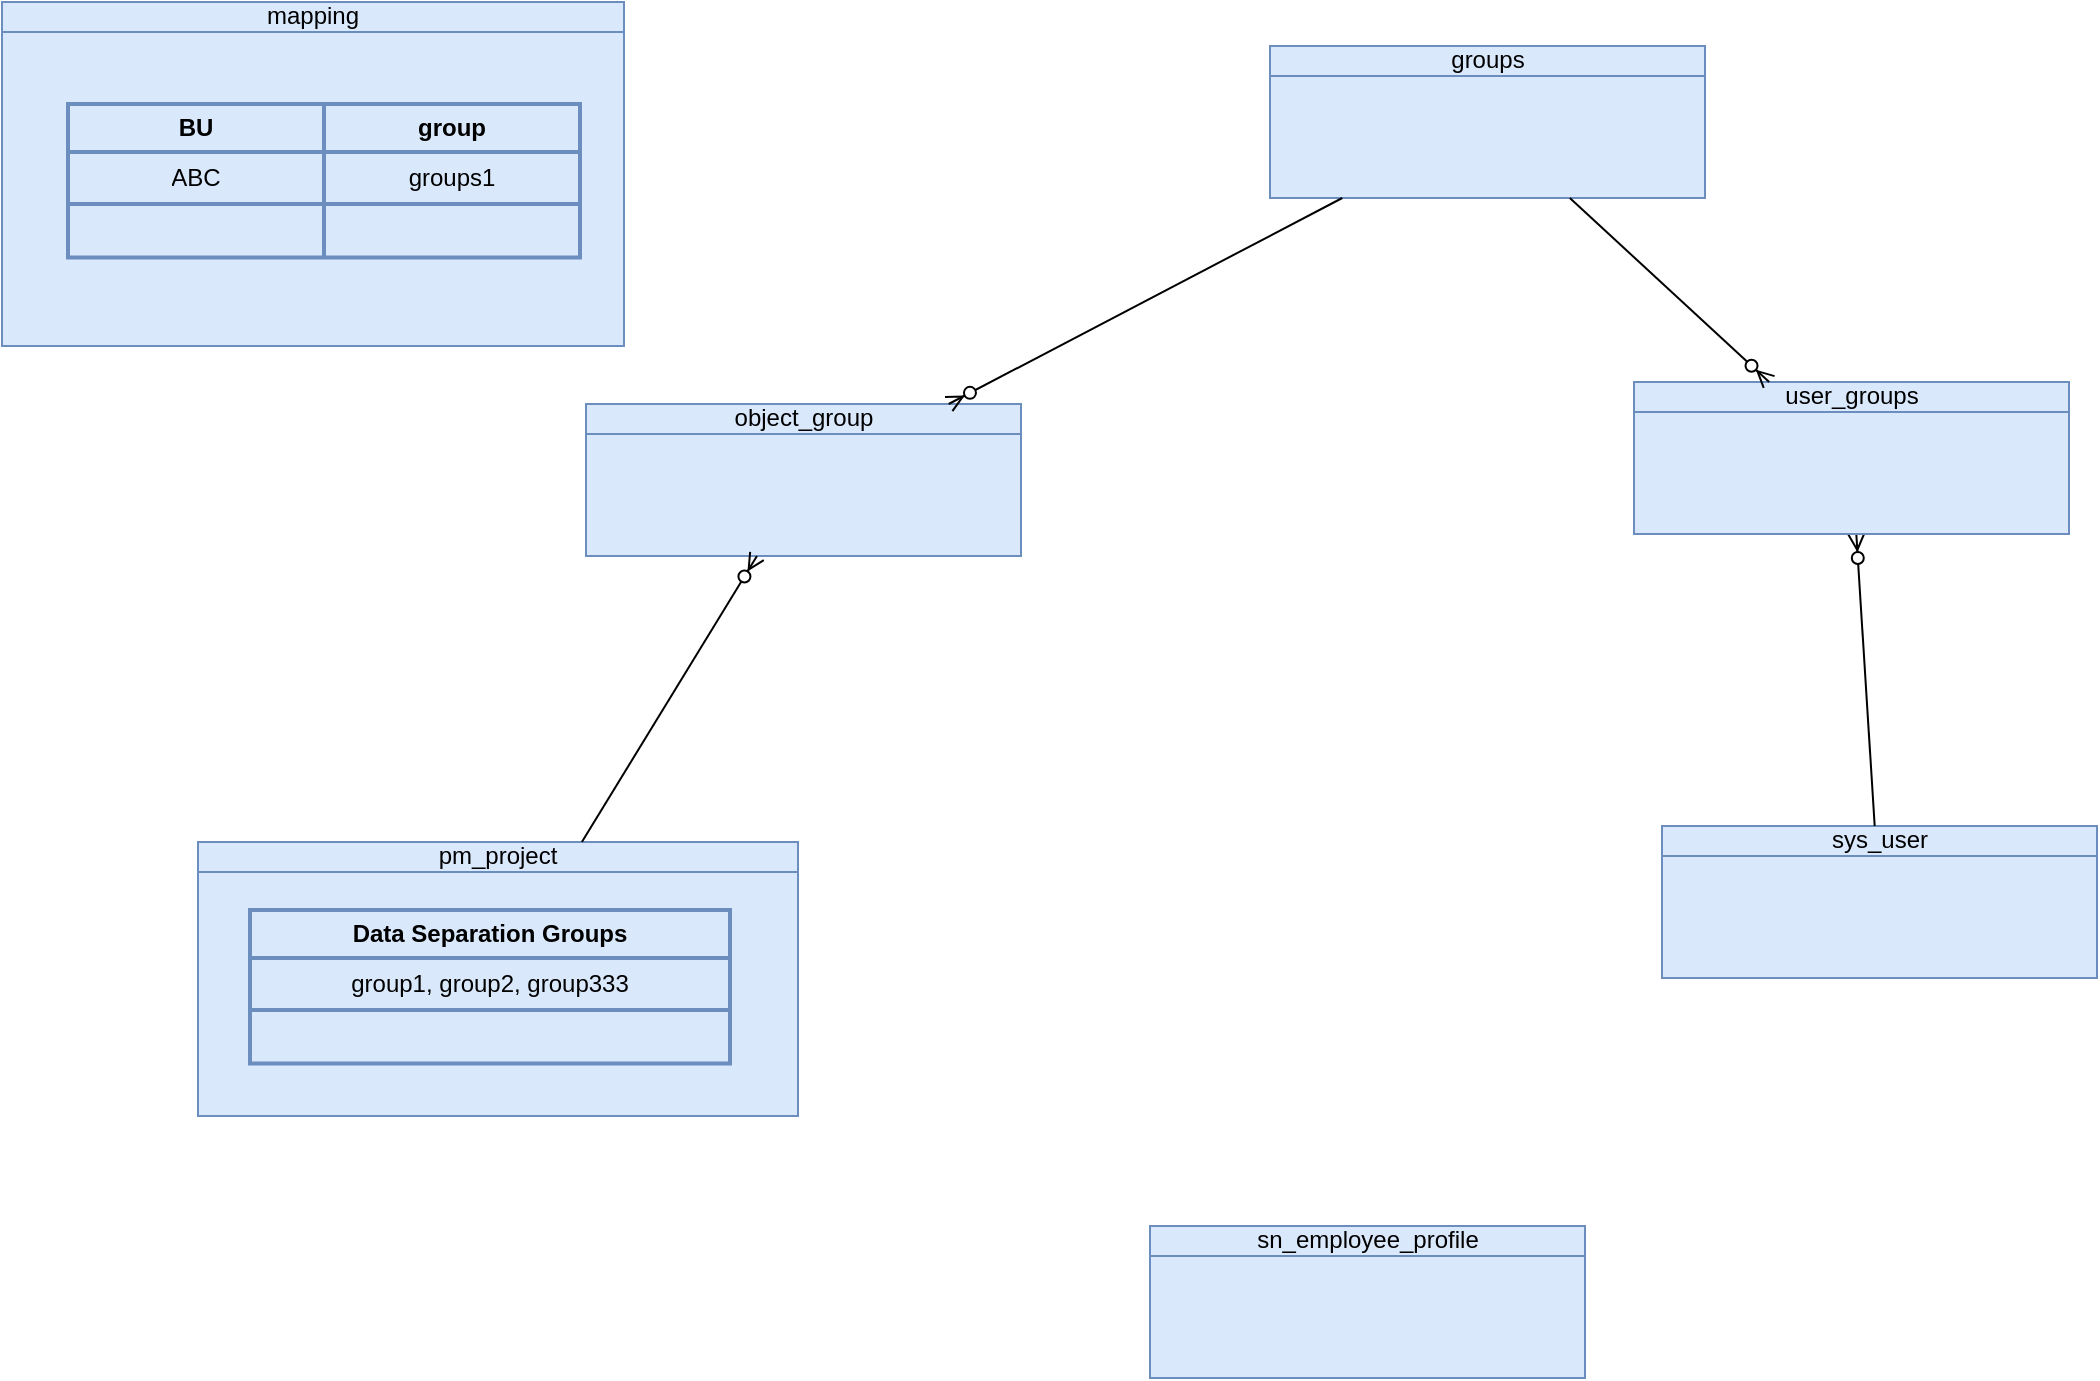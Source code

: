 <mxfile version="26.0.15">
  <diagram name="Page-1" id="sz_8OK9DjuwV77Zi9T6v">
    <mxGraphModel dx="1671" dy="2824" grid="0" gridSize="10" guides="0" tooltips="1" connect="0" arrows="0" fold="1" page="1" pageScale="1" pageWidth="1169" pageHeight="827" math="0" shadow="0">
      <root>
        <mxCell id="0" />
        <mxCell id="1" parent="0" />
        <mxCell id="XKZ_Q6WXGp6OMJcAYRlA-1" value="object_group" style="html=1;outlineConnect=0;whiteSpace=wrap;fillColor=#dae8fc;shape=mxgraph.archimate3.businessObject;overflow=fill;strokeColor=#6c8ebf;" vertex="1" parent="1">
          <mxGeometry x="298" y="-1441" width="217.5" height="76" as="geometry" />
        </mxCell>
        <mxCell id="XKZ_Q6WXGp6OMJcAYRlA-2" value="pm_project" style="html=1;outlineConnect=0;whiteSpace=wrap;fillColor=#dae8fc;shape=mxgraph.archimate3.businessObject;overflow=fill;strokeColor=#6c8ebf;" vertex="1" parent="1">
          <mxGeometry x="104" y="-1222" width="300" height="137" as="geometry" />
        </mxCell>
        <mxCell id="XKZ_Q6WXGp6OMJcAYRlA-3" value="" style="fontSize=12;html=1;endArrow=ERzeroToMany;endFill=1;rounded=0;" edge="1" parent="1" source="XKZ_Q6WXGp6OMJcAYRlA-2" target="XKZ_Q6WXGp6OMJcAYRlA-1">
          <mxGeometry width="100" height="100" relative="1" as="geometry">
            <mxPoint x="219" y="-1302" as="sourcePoint" />
            <mxPoint x="220" y="-1128" as="targetPoint" />
          </mxGeometry>
        </mxCell>
        <mxCell id="XKZ_Q6WXGp6OMJcAYRlA-4" value="sys_user" style="html=1;outlineConnect=0;whiteSpace=wrap;fillColor=#dae8fc;shape=mxgraph.archimate3.businessObject;overflow=fill;strokeColor=#6c8ebf;" vertex="1" parent="1">
          <mxGeometry x="836" y="-1230" width="217.5" height="76" as="geometry" />
        </mxCell>
        <mxCell id="XKZ_Q6WXGp6OMJcAYRlA-5" value="" style="fontSize=12;html=1;endArrow=ERzeroToMany;endFill=1;rounded=0;" edge="1" parent="1" source="XKZ_Q6WXGp6OMJcAYRlA-4" target="XKZ_Q6WXGp6OMJcAYRlA-6">
          <mxGeometry width="100" height="100" relative="1" as="geometry">
            <mxPoint x="375" y="-1118" as="sourcePoint" />
            <mxPoint x="649" y="-1347" as="targetPoint" />
          </mxGeometry>
        </mxCell>
        <mxCell id="XKZ_Q6WXGp6OMJcAYRlA-6" value="user_groups" style="html=1;outlineConnect=0;whiteSpace=wrap;fillColor=#dae8fc;shape=mxgraph.archimate3.businessObject;overflow=fill;strokeColor=#6c8ebf;" vertex="1" parent="1">
          <mxGeometry x="822" y="-1452" width="217.5" height="76" as="geometry" />
        </mxCell>
        <mxCell id="XKZ_Q6WXGp6OMJcAYRlA-7" value="groups" style="html=1;outlineConnect=0;whiteSpace=wrap;fillColor=#dae8fc;shape=mxgraph.archimate3.businessObject;overflow=fill;strokeColor=#6c8ebf;" vertex="1" parent="1">
          <mxGeometry x="640" y="-1620" width="217.5" height="76" as="geometry" />
        </mxCell>
        <mxCell id="XKZ_Q6WXGp6OMJcAYRlA-8" value="" style="fontSize=12;html=1;endArrow=ERzeroToMany;endFill=1;rounded=0;" edge="1" parent="1" source="XKZ_Q6WXGp6OMJcAYRlA-7" target="XKZ_Q6WXGp6OMJcAYRlA-6">
          <mxGeometry width="100" height="100" relative="1" as="geometry">
            <mxPoint x="1128" y="-1212" as="sourcePoint" />
            <mxPoint x="1073" y="-1351" as="targetPoint" />
          </mxGeometry>
        </mxCell>
        <mxCell id="XKZ_Q6WXGp6OMJcAYRlA-9" value="" style="fontSize=12;html=1;endArrow=ERzeroToMany;endFill=1;rounded=0;" edge="1" parent="1" source="XKZ_Q6WXGp6OMJcAYRlA-7" target="XKZ_Q6WXGp6OMJcAYRlA-1">
          <mxGeometry width="100" height="100" relative="1" as="geometry">
            <mxPoint x="330" y="-1212" as="sourcePoint" />
            <mxPoint x="615" y="-1347" as="targetPoint" />
          </mxGeometry>
        </mxCell>
        <mxCell id="XKZ_Q6WXGp6OMJcAYRlA-10" value="mapping" style="html=1;outlineConnect=0;whiteSpace=wrap;fillColor=#dae8fc;shape=mxgraph.archimate3.businessObject;overflow=fill;strokeColor=#6c8ebf;" vertex="1" parent="1">
          <mxGeometry x="6" y="-1642" width="311" height="172" as="geometry" />
        </mxCell>
        <mxCell id="XKZ_Q6WXGp6OMJcAYRlA-11" value="" style="shape=table;html=1;whiteSpace=wrap;startSize=0;container=1;collapsible=0;childLayout=tableLayout;strokeWidth=2;fillColor=#dae8fc;strokeColor=#6c8ebf;align=left;" vertex="1" parent="1">
          <mxGeometry x="39" y="-1591" width="256" height="76.75" as="geometry" />
        </mxCell>
        <mxCell id="XKZ_Q6WXGp6OMJcAYRlA-12" value="" style="shape=tableRow;horizontal=0;startSize=0;swimlaneHead=0;swimlaneBody=0;top=0;left=0;bottom=0;right=0;collapsible=0;dropTarget=0;fillColor=none;points=[[0,0.5],[1,0.5]];portConstraint=eastwest;" vertex="1" parent="XKZ_Q6WXGp6OMJcAYRlA-11">
          <mxGeometry width="256" height="24" as="geometry" />
        </mxCell>
        <mxCell id="XKZ_Q6WXGp6OMJcAYRlA-13" value="&lt;div style=&quot;text-align: left;&quot;&gt;&lt;span style=&quot;background-color: initial;&quot;&gt;BU&lt;/span&gt;&lt;/div&gt;" style="shape=partialRectangle;html=1;whiteSpace=wrap;connectable=0;fillColor=none;top=0;left=0;bottom=0;right=0;overflow=hidden;fontStyle=1" vertex="1" parent="XKZ_Q6WXGp6OMJcAYRlA-12">
          <mxGeometry width="128" height="24" as="geometry">
            <mxRectangle width="128" height="24" as="alternateBounds" />
          </mxGeometry>
        </mxCell>
        <mxCell id="XKZ_Q6WXGp6OMJcAYRlA-14" value="group" style="shape=partialRectangle;html=1;whiteSpace=wrap;connectable=0;fillColor=none;top=0;left=0;bottom=0;right=0;overflow=hidden;fontStyle=1" vertex="1" parent="XKZ_Q6WXGp6OMJcAYRlA-12">
          <mxGeometry x="128" width="128" height="24" as="geometry">
            <mxRectangle width="128" height="24" as="alternateBounds" />
          </mxGeometry>
        </mxCell>
        <mxCell id="XKZ_Q6WXGp6OMJcAYRlA-15" value="" style="shape=tableRow;horizontal=0;startSize=0;swimlaneHead=0;swimlaneBody=0;top=0;left=0;bottom=0;right=0;collapsible=0;dropTarget=0;fillColor=none;points=[[0,0.5],[1,0.5]];portConstraint=eastwest;" vertex="1" parent="XKZ_Q6WXGp6OMJcAYRlA-11">
          <mxGeometry y="24" width="256" height="26" as="geometry" />
        </mxCell>
        <mxCell id="XKZ_Q6WXGp6OMJcAYRlA-16" value="ABC" style="shape=partialRectangle;html=1;whiteSpace=wrap;connectable=0;fillColor=none;top=0;left=0;bottom=0;right=0;overflow=hidden;" vertex="1" parent="XKZ_Q6WXGp6OMJcAYRlA-15">
          <mxGeometry width="128" height="26" as="geometry">
            <mxRectangle width="128" height="26" as="alternateBounds" />
          </mxGeometry>
        </mxCell>
        <mxCell id="XKZ_Q6WXGp6OMJcAYRlA-17" value="groups1" style="shape=partialRectangle;html=1;whiteSpace=wrap;connectable=0;fillColor=none;top=0;left=0;bottom=0;right=0;overflow=hidden;" vertex="1" parent="XKZ_Q6WXGp6OMJcAYRlA-15">
          <mxGeometry x="128" width="128" height="26" as="geometry">
            <mxRectangle width="128" height="26" as="alternateBounds" />
          </mxGeometry>
        </mxCell>
        <mxCell id="XKZ_Q6WXGp6OMJcAYRlA-18" value="" style="shape=tableRow;horizontal=0;startSize=0;swimlaneHead=0;swimlaneBody=0;top=0;left=0;bottom=0;right=0;collapsible=0;dropTarget=0;fillColor=none;points=[[0,0.5],[1,0.5]];portConstraint=eastwest;" vertex="1" parent="XKZ_Q6WXGp6OMJcAYRlA-11">
          <mxGeometry y="50" width="256" height="27" as="geometry" />
        </mxCell>
        <mxCell id="XKZ_Q6WXGp6OMJcAYRlA-19" value="&lt;div style=&quot;text-align: left;&quot;&gt;&lt;br&gt;&lt;/div&gt;" style="shape=partialRectangle;html=1;whiteSpace=wrap;connectable=0;fillColor=none;top=0;left=0;bottom=0;right=0;overflow=hidden;" vertex="1" parent="XKZ_Q6WXGp6OMJcAYRlA-18">
          <mxGeometry width="128" height="27" as="geometry">
            <mxRectangle width="128" height="27" as="alternateBounds" />
          </mxGeometry>
        </mxCell>
        <mxCell id="XKZ_Q6WXGp6OMJcAYRlA-20" style="shape=partialRectangle;html=1;whiteSpace=wrap;connectable=0;fillColor=none;top=0;left=0;bottom=0;right=0;overflow=hidden;" vertex="1" parent="XKZ_Q6WXGp6OMJcAYRlA-18">
          <mxGeometry x="128" width="128" height="27" as="geometry">
            <mxRectangle width="128" height="27" as="alternateBounds" />
          </mxGeometry>
        </mxCell>
        <mxCell id="XKZ_Q6WXGp6OMJcAYRlA-21" value="" style="shape=table;html=1;whiteSpace=wrap;startSize=0;container=1;collapsible=0;childLayout=tableLayout;strokeWidth=2;fillColor=#dae8fc;strokeColor=#6c8ebf;align=left;" vertex="1" parent="1">
          <mxGeometry x="130" y="-1188" width="240" height="76.75" as="geometry" />
        </mxCell>
        <mxCell id="XKZ_Q6WXGp6OMJcAYRlA-22" value="" style="shape=tableRow;horizontal=0;startSize=0;swimlaneHead=0;swimlaneBody=0;top=0;left=0;bottom=0;right=0;collapsible=0;dropTarget=0;fillColor=none;points=[[0,0.5],[1,0.5]];portConstraint=eastwest;" vertex="1" parent="XKZ_Q6WXGp6OMJcAYRlA-21">
          <mxGeometry width="240" height="24" as="geometry" />
        </mxCell>
        <mxCell id="XKZ_Q6WXGp6OMJcAYRlA-23" value="&lt;div style=&quot;text-align: left;&quot;&gt;&lt;span style=&quot;background-color: initial;&quot;&gt;Data Separation Groups&lt;/span&gt;&lt;/div&gt;" style="shape=partialRectangle;html=1;whiteSpace=wrap;connectable=0;fillColor=none;top=0;left=0;bottom=0;right=0;overflow=hidden;fontStyle=1" vertex="1" parent="XKZ_Q6WXGp6OMJcAYRlA-22">
          <mxGeometry width="240" height="24" as="geometry">
            <mxRectangle width="240" height="24" as="alternateBounds" />
          </mxGeometry>
        </mxCell>
        <mxCell id="XKZ_Q6WXGp6OMJcAYRlA-24" value="" style="shape=tableRow;horizontal=0;startSize=0;swimlaneHead=0;swimlaneBody=0;top=0;left=0;bottom=0;right=0;collapsible=0;dropTarget=0;fillColor=none;points=[[0,0.5],[1,0.5]];portConstraint=eastwest;" vertex="1" parent="XKZ_Q6WXGp6OMJcAYRlA-21">
          <mxGeometry y="24" width="240" height="26" as="geometry" />
        </mxCell>
        <mxCell id="XKZ_Q6WXGp6OMJcAYRlA-25" value="group1, group2, group333" style="shape=partialRectangle;html=1;whiteSpace=wrap;connectable=0;fillColor=none;top=0;left=0;bottom=0;right=0;overflow=hidden;" vertex="1" parent="XKZ_Q6WXGp6OMJcAYRlA-24">
          <mxGeometry width="240" height="26" as="geometry">
            <mxRectangle width="240" height="26" as="alternateBounds" />
          </mxGeometry>
        </mxCell>
        <mxCell id="XKZ_Q6WXGp6OMJcAYRlA-26" value="" style="shape=tableRow;horizontal=0;startSize=0;swimlaneHead=0;swimlaneBody=0;top=0;left=0;bottom=0;right=0;collapsible=0;dropTarget=0;fillColor=none;points=[[0,0.5],[1,0.5]];portConstraint=eastwest;" vertex="1" parent="XKZ_Q6WXGp6OMJcAYRlA-21">
          <mxGeometry y="50" width="240" height="27" as="geometry" />
        </mxCell>
        <mxCell id="XKZ_Q6WXGp6OMJcAYRlA-27" value="&lt;div style=&quot;text-align: left;&quot;&gt;&lt;br&gt;&lt;/div&gt;" style="shape=partialRectangle;html=1;whiteSpace=wrap;connectable=0;fillColor=none;top=0;left=0;bottom=0;right=0;overflow=hidden;" vertex="1" parent="XKZ_Q6WXGp6OMJcAYRlA-26">
          <mxGeometry width="240" height="27" as="geometry">
            <mxRectangle width="240" height="27" as="alternateBounds" />
          </mxGeometry>
        </mxCell>
        <mxCell id="XKZ_Q6WXGp6OMJcAYRlA-28" value="sn_employee_profile" style="html=1;outlineConnect=0;whiteSpace=wrap;fillColor=#dae8fc;shape=mxgraph.archimate3.businessObject;overflow=fill;strokeColor=#6c8ebf;" vertex="1" parent="1">
          <mxGeometry x="580" y="-1030" width="217.5" height="76" as="geometry" />
        </mxCell>
      </root>
    </mxGraphModel>
  </diagram>
</mxfile>
